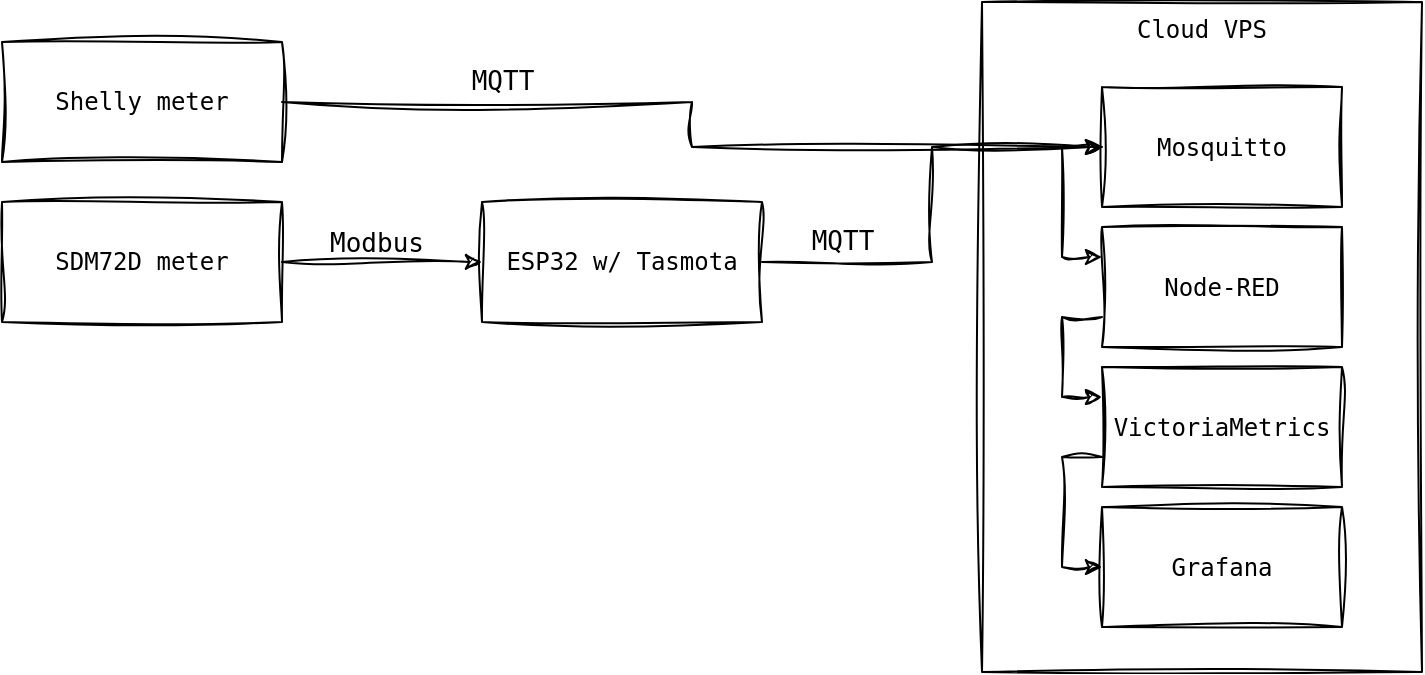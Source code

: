 <mxfile version="24.7.16">
  <diagram name="Page-1" id="Kj4Z2WhIG-HYAv3ONIsi">
    <mxGraphModel dx="1382" dy="873" grid="1" gridSize="10" guides="1" tooltips="1" connect="1" arrows="1" fold="1" page="1" pageScale="1" pageWidth="850" pageHeight="1100" math="0" shadow="0">
      <root>
        <mxCell id="0" />
        <mxCell id="1" parent="0" />
        <mxCell id="rEhBUlKWkG0TPeW0w73c-1" value="SDM72D meter" style="rounded=0;whiteSpace=wrap;html=1;sketch=1;curveFitting=1;jiggle=2;fontFamily=monospace;labelBackgroundColor=none;fillColor=none;" vertex="1" parent="1">
          <mxGeometry x="70" y="590" width="140" height="60" as="geometry" />
        </mxCell>
        <mxCell id="rEhBUlKWkG0TPeW0w73c-2" value="ESP32 w/ Tasmota" style="rounded=0;whiteSpace=wrap;html=1;sketch=1;curveFitting=1;jiggle=2;fontFamily=monospace;labelBackgroundColor=none;fillColor=none;" vertex="1" parent="1">
          <mxGeometry x="310" y="590" width="140" height="60" as="geometry" />
        </mxCell>
        <mxCell id="rEhBUlKWkG0TPeW0w73c-4" value="" style="group" vertex="1" connectable="0" parent="1">
          <mxGeometry x="560" y="490" width="220" height="335" as="geometry" />
        </mxCell>
        <mxCell id="rEhBUlKWkG0TPeW0w73c-5" value="Cloud VPS" style="rounded=0;whiteSpace=wrap;html=1;verticalAlign=top;sketch=1;curveFitting=1;jiggle=2;fontFamily=monospace;labelBackgroundColor=none;fillColor=none;" vertex="1" parent="rEhBUlKWkG0TPeW0w73c-4">
          <mxGeometry width="220" height="335" as="geometry" />
        </mxCell>
        <mxCell id="rEhBUlKWkG0TPeW0w73c-6" style="edgeStyle=orthogonalEdgeStyle;rounded=0;orthogonalLoop=1;jettySize=auto;html=1;exitX=0;exitY=0.5;exitDx=0;exitDy=0;entryX=0;entryY=0.25;entryDx=0;entryDy=0;sketch=1;curveFitting=1;jiggle=2;labelBackgroundColor=none;" edge="1" parent="rEhBUlKWkG0TPeW0w73c-4" source="rEhBUlKWkG0TPeW0w73c-7" target="rEhBUlKWkG0TPeW0w73c-9">
          <mxGeometry relative="1" as="geometry" />
        </mxCell>
        <mxCell id="rEhBUlKWkG0TPeW0w73c-7" value="Mosquitto" style="rounded=0;whiteSpace=wrap;html=1;sketch=1;curveFitting=1;jiggle=2;fontFamily=monospace;labelBackgroundColor=none;fillColor=none;" vertex="1" parent="rEhBUlKWkG0TPeW0w73c-4">
          <mxGeometry x="60" y="42.5" width="120" height="60" as="geometry" />
        </mxCell>
        <mxCell id="rEhBUlKWkG0TPeW0w73c-8" style="edgeStyle=orthogonalEdgeStyle;rounded=0;orthogonalLoop=1;jettySize=auto;html=1;exitX=0;exitY=0.75;exitDx=0;exitDy=0;entryX=0;entryY=0.25;entryDx=0;entryDy=0;sketch=1;curveFitting=1;jiggle=2;labelBackgroundColor=none;" edge="1" parent="rEhBUlKWkG0TPeW0w73c-4" source="rEhBUlKWkG0TPeW0w73c-9" target="rEhBUlKWkG0TPeW0w73c-11">
          <mxGeometry relative="1" as="geometry" />
        </mxCell>
        <mxCell id="rEhBUlKWkG0TPeW0w73c-9" value="Node-RED" style="rounded=0;whiteSpace=wrap;html=1;sketch=1;curveFitting=1;jiggle=2;fontFamily=monospace;labelBackgroundColor=none;fillColor=none;" vertex="1" parent="rEhBUlKWkG0TPeW0w73c-4">
          <mxGeometry x="60" y="112.5" width="120" height="60" as="geometry" />
        </mxCell>
        <mxCell id="rEhBUlKWkG0TPeW0w73c-10" style="edgeStyle=orthogonalEdgeStyle;rounded=0;orthogonalLoop=1;jettySize=auto;html=1;exitX=0;exitY=0.75;exitDx=0;exitDy=0;entryX=0;entryY=0.5;entryDx=0;entryDy=0;sketch=1;curveFitting=1;jiggle=2;labelBackgroundColor=none;" edge="1" parent="rEhBUlKWkG0TPeW0w73c-4" source="rEhBUlKWkG0TPeW0w73c-11" target="rEhBUlKWkG0TPeW0w73c-12">
          <mxGeometry relative="1" as="geometry" />
        </mxCell>
        <mxCell id="rEhBUlKWkG0TPeW0w73c-11" value="VictoriaMetrics" style="rounded=0;whiteSpace=wrap;html=1;sketch=1;curveFitting=1;jiggle=2;fontFamily=monospace;labelBackgroundColor=none;fillColor=none;" vertex="1" parent="rEhBUlKWkG0TPeW0w73c-4">
          <mxGeometry x="60" y="182.5" width="120" height="60" as="geometry" />
        </mxCell>
        <mxCell id="rEhBUlKWkG0TPeW0w73c-12" value="Grafana" style="rounded=0;whiteSpace=wrap;html=1;sketch=1;curveFitting=1;jiggle=2;fontFamily=monospace;labelBackgroundColor=none;fillColor=none;" vertex="1" parent="rEhBUlKWkG0TPeW0w73c-4">
          <mxGeometry x="60" y="252.5" width="120" height="60" as="geometry" />
        </mxCell>
        <mxCell id="rEhBUlKWkG0TPeW0w73c-15" style="edgeStyle=orthogonalEdgeStyle;rounded=0;orthogonalLoop=1;jettySize=auto;html=1;exitX=1;exitY=0.5;exitDx=0;exitDy=0;sketch=1;curveFitting=1;jiggle=2;labelBackgroundColor=none;entryX=0;entryY=0.5;entryDx=0;entryDy=0;" edge="1" parent="1" source="rEhBUlKWkG0TPeW0w73c-1" target="rEhBUlKWkG0TPeW0w73c-2">
          <mxGeometry relative="1" as="geometry">
            <mxPoint x="240" y="630" as="sourcePoint" />
            <mxPoint x="430" y="631" as="targetPoint" />
          </mxGeometry>
        </mxCell>
        <mxCell id="rEhBUlKWkG0TPeW0w73c-16" value="Modbus" style="edgeLabel;html=1;align=center;verticalAlign=middle;resizable=0;points=[];fontFamily=monospace;fontSize=13;labelBackgroundColor=none;" vertex="1" connectable="0" parent="rEhBUlKWkG0TPeW0w73c-15">
          <mxGeometry x="-0.315" y="1" relative="1" as="geometry">
            <mxPoint x="12" y="-9" as="offset" />
          </mxGeometry>
        </mxCell>
        <mxCell id="rEhBUlKWkG0TPeW0w73c-20" style="edgeStyle=orthogonalEdgeStyle;rounded=0;orthogonalLoop=1;jettySize=auto;html=1;exitX=1;exitY=0.5;exitDx=0;exitDy=0;sketch=1;curveFitting=1;jiggle=2;labelBackgroundColor=none;entryX=0;entryY=0.5;entryDx=0;entryDy=0;" edge="1" parent="1" source="rEhBUlKWkG0TPeW0w73c-2" target="rEhBUlKWkG0TPeW0w73c-7">
          <mxGeometry relative="1" as="geometry">
            <mxPoint x="540" y="290" as="sourcePoint" />
            <mxPoint x="730" y="291" as="targetPoint" />
          </mxGeometry>
        </mxCell>
        <mxCell id="rEhBUlKWkG0TPeW0w73c-21" value="MQTT" style="edgeLabel;html=1;align=center;verticalAlign=middle;resizable=0;points=[];fontFamily=monospace;fontSize=13;labelBackgroundColor=none;" vertex="1" connectable="0" parent="rEhBUlKWkG0TPeW0w73c-20">
          <mxGeometry x="-0.315" y="1" relative="1" as="geometry">
            <mxPoint x="-38" y="-10" as="offset" />
          </mxGeometry>
        </mxCell>
        <mxCell id="rEhBUlKWkG0TPeW0w73c-23" value="Shelly meter" style="rounded=0;whiteSpace=wrap;html=1;sketch=1;curveFitting=1;jiggle=2;fontFamily=monospace;labelBackgroundColor=none;fillColor=none;" vertex="1" parent="1">
          <mxGeometry x="70" y="510" width="140" height="60" as="geometry" />
        </mxCell>
        <mxCell id="rEhBUlKWkG0TPeW0w73c-25" style="edgeStyle=orthogonalEdgeStyle;rounded=0;orthogonalLoop=1;jettySize=auto;html=1;exitX=1;exitY=0.5;exitDx=0;exitDy=0;sketch=1;curveFitting=1;jiggle=2;labelBackgroundColor=none;entryX=0;entryY=0.5;entryDx=0;entryDy=0;" edge="1" parent="1" source="rEhBUlKWkG0TPeW0w73c-23" target="rEhBUlKWkG0TPeW0w73c-7">
          <mxGeometry relative="1" as="geometry">
            <mxPoint x="460" y="630" as="sourcePoint" />
            <mxPoint x="630" y="573" as="targetPoint" />
          </mxGeometry>
        </mxCell>
        <mxCell id="rEhBUlKWkG0TPeW0w73c-26" value="MQTT" style="edgeLabel;html=1;align=center;verticalAlign=middle;resizable=0;points=[];fontFamily=monospace;fontSize=13;labelBackgroundColor=none;" vertex="1" connectable="0" parent="rEhBUlKWkG0TPeW0w73c-25">
          <mxGeometry x="-0.315" y="1" relative="1" as="geometry">
            <mxPoint x="-38" y="-10" as="offset" />
          </mxGeometry>
        </mxCell>
      </root>
    </mxGraphModel>
  </diagram>
</mxfile>
